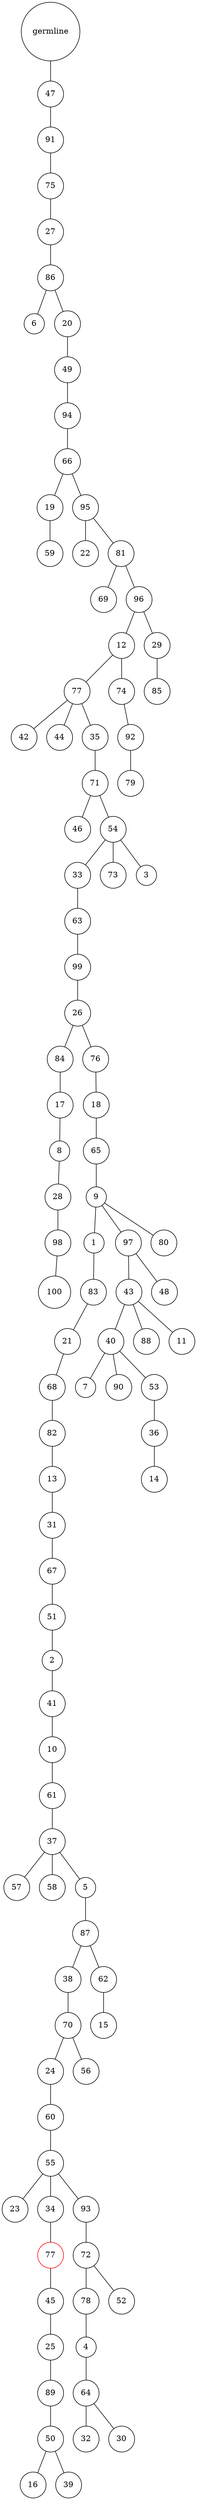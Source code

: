 graph {
	rankdir=UD;
	splines=line;
	node [shape=circle]
	"0x7feb5b4712b0" [label="germline"];
	"0x7feb5b4712e0" [label="47"];
	"0x7feb5b4712b0" -- "0x7feb5b4712e0" ;
	"0x7feb5b471310" [label="91"];
	"0x7feb5b4712e0" -- "0x7feb5b471310" ;
	"0x7feb5b471340" [label="75"];
	"0x7feb5b471310" -- "0x7feb5b471340" ;
	"0x7feb5b471370" [label="27"];
	"0x7feb5b471340" -- "0x7feb5b471370" ;
	"0x7feb5b4713a0" [label="86"];
	"0x7feb5b471370" -- "0x7feb5b4713a0" ;
	"0x7feb5b4713d0" [label="6"];
	"0x7feb5b4713a0" -- "0x7feb5b4713d0" ;
	"0x7feb5b471400" [label="20"];
	"0x7feb5b4713a0" -- "0x7feb5b471400" ;
	"0x7feb5b471430" [label="49"];
	"0x7feb5b471400" -- "0x7feb5b471430" ;
	"0x7feb5b471460" [label="94"];
	"0x7feb5b471430" -- "0x7feb5b471460" ;
	"0x7feb5b471490" [label="66"];
	"0x7feb5b471460" -- "0x7feb5b471490" ;
	"0x7feb5b4714c0" [label="19"];
	"0x7feb5b471490" -- "0x7feb5b4714c0" ;
	"0x7feb5b4714f0" [label="59"];
	"0x7feb5b4714c0" -- "0x7feb5b4714f0" ;
	"0x7feb5b471520" [label="95"];
	"0x7feb5b471490" -- "0x7feb5b471520" ;
	"0x7feb5b471550" [label="22"];
	"0x7feb5b471520" -- "0x7feb5b471550" ;
	"0x7feb5b471580" [label="81"];
	"0x7feb5b471520" -- "0x7feb5b471580" ;
	"0x7feb5b4715b0" [label="69"];
	"0x7feb5b471580" -- "0x7feb5b4715b0" ;
	"0x7feb5b4715e0" [label="96"];
	"0x7feb5b471580" -- "0x7feb5b4715e0" ;
	"0x7feb5b471610" [label="12"];
	"0x7feb5b4715e0" -- "0x7feb5b471610" ;
	"0x7feb5b471640" [label="77"];
	"0x7feb5b471610" -- "0x7feb5b471640" ;
	"0x7feb5b471670" [label="42"];
	"0x7feb5b471640" -- "0x7feb5b471670" ;
	"0x7feb5b4716a0" [label="44"];
	"0x7feb5b471640" -- "0x7feb5b4716a0" ;
	"0x7feb5b4716d0" [label="35"];
	"0x7feb5b471640" -- "0x7feb5b4716d0" ;
	"0x7feb5b471700" [label="71"];
	"0x7feb5b4716d0" -- "0x7feb5b471700" ;
	"0x7feb5b471730" [label="46"];
	"0x7feb5b471700" -- "0x7feb5b471730" ;
	"0x7feb5b471760" [label="54"];
	"0x7feb5b471700" -- "0x7feb5b471760" ;
	"0x7feb5b471790" [label="33"];
	"0x7feb5b471760" -- "0x7feb5b471790" ;
	"0x7feb5b4717c0" [label="63"];
	"0x7feb5b471790" -- "0x7feb5b4717c0" ;
	"0x7feb5b4717f0" [label="99"];
	"0x7feb5b4717c0" -- "0x7feb5b4717f0" ;
	"0x7feb5b471820" [label="26"];
	"0x7feb5b4717f0" -- "0x7feb5b471820" ;
	"0x7feb5b471850" [label="84"];
	"0x7feb5b471820" -- "0x7feb5b471850" ;
	"0x7feb5b471880" [label="17"];
	"0x7feb5b471850" -- "0x7feb5b471880" ;
	"0x7feb5b4718b0" [label="8"];
	"0x7feb5b471880" -- "0x7feb5b4718b0" ;
	"0x7feb5b4718e0" [label="28"];
	"0x7feb5b4718b0" -- "0x7feb5b4718e0" ;
	"0x7feb5b471910" [label="98"];
	"0x7feb5b4718e0" -- "0x7feb5b471910" ;
	"0x7feb5b471940" [label="100"];
	"0x7feb5b471910" -- "0x7feb5b471940" ;
	"0x7feb5b471970" [label="76"];
	"0x7feb5b471820" -- "0x7feb5b471970" ;
	"0x7feb5b4719a0" [label="18"];
	"0x7feb5b471970" -- "0x7feb5b4719a0" ;
	"0x7feb5b4719d0" [label="65"];
	"0x7feb5b4719a0" -- "0x7feb5b4719d0" ;
	"0x7feb5b471a00" [label="9"];
	"0x7feb5b4719d0" -- "0x7feb5b471a00" ;
	"0x7feb5b471a30" [label="1"];
	"0x7feb5b471a00" -- "0x7feb5b471a30" ;
	"0x7feb5b471a60" [label="83"];
	"0x7feb5b471a30" -- "0x7feb5b471a60" ;
	"0x7feb5b471a90" [label="21"];
	"0x7feb5b471a60" -- "0x7feb5b471a90" ;
	"0x7feb5b471ac0" [label="68"];
	"0x7feb5b471a90" -- "0x7feb5b471ac0" ;
	"0x7feb5b471af0" [label="82"];
	"0x7feb5b471ac0" -- "0x7feb5b471af0" ;
	"0x7feb5b471b20" [label="13"];
	"0x7feb5b471af0" -- "0x7feb5b471b20" ;
	"0x7feb5b471b50" [label="31"];
	"0x7feb5b471b20" -- "0x7feb5b471b50" ;
	"0x7feb5b471b80" [label="67"];
	"0x7feb5b471b50" -- "0x7feb5b471b80" ;
	"0x7feb5b471bb0" [label="51"];
	"0x7feb5b471b80" -- "0x7feb5b471bb0" ;
	"0x7feb5b471be0" [label="2"];
	"0x7feb5b471bb0" -- "0x7feb5b471be0" ;
	"0x7feb5b471c10" [label="41"];
	"0x7feb5b471be0" -- "0x7feb5b471c10" ;
	"0x7feb5b471c40" [label="10"];
	"0x7feb5b471c10" -- "0x7feb5b471c40" ;
	"0x7feb5b471c70" [label="61"];
	"0x7feb5b471c40" -- "0x7feb5b471c70" ;
	"0x7feb5b471ca0" [label="37"];
	"0x7feb5b471c70" -- "0x7feb5b471ca0" ;
	"0x7feb5b471cd0" [label="57"];
	"0x7feb5b471ca0" -- "0x7feb5b471cd0" ;
	"0x7feb5b471d00" [label="58"];
	"0x7feb5b471ca0" -- "0x7feb5b471d00" ;
	"0x7feb5b471d30" [label="5"];
	"0x7feb5b471ca0" -- "0x7feb5b471d30" ;
	"0x7feb5b471d60" [label="87"];
	"0x7feb5b471d30" -- "0x7feb5b471d60" ;
	"0x7feb5b471d90" [label="38"];
	"0x7feb5b471d60" -- "0x7feb5b471d90" ;
	"0x7feb5b471dc0" [label="70"];
	"0x7feb5b471d90" -- "0x7feb5b471dc0" ;
	"0x7feb5b471df0" [label="24"];
	"0x7feb5b471dc0" -- "0x7feb5b471df0" ;
	"0x7feb5b471e20" [label="60"];
	"0x7feb5b471df0" -- "0x7feb5b471e20" ;
	"0x7feb5b471e50" [label="55"];
	"0x7feb5b471e20" -- "0x7feb5b471e50" ;
	"0x7feb5b471e80" [label="23"];
	"0x7feb5b471e50" -- "0x7feb5b471e80" ;
	"0x7feb5b471eb0" [label="34"];
	"0x7feb5b471e50" -- "0x7feb5b471eb0" ;
	"0x7feb5b471ee0" [label="77",color="red"];
	"0x7feb5b471eb0" -- "0x7feb5b471ee0" ;
	"0x7feb5b471f10" [label="45"];
	"0x7feb5b471ee0" -- "0x7feb5b471f10" ;
	"0x7feb5b471f40" [label="25"];
	"0x7feb5b471f10" -- "0x7feb5b471f40" ;
	"0x7feb5b471f70" [label="89"];
	"0x7feb5b471f40" -- "0x7feb5b471f70" ;
	"0x7feb5b471fa0" [label="50"];
	"0x7feb5b471f70" -- "0x7feb5b471fa0" ;
	"0x7feb5b471fd0" [label="16"];
	"0x7feb5b471fa0" -- "0x7feb5b471fd0" ;
	"0x7feb5b474040" [label="39"];
	"0x7feb5b471fa0" -- "0x7feb5b474040" ;
	"0x7feb5b474070" [label="93"];
	"0x7feb5b471e50" -- "0x7feb5b474070" ;
	"0x7feb5b4740a0" [label="72"];
	"0x7feb5b474070" -- "0x7feb5b4740a0" ;
	"0x7feb5b4740d0" [label="78"];
	"0x7feb5b4740a0" -- "0x7feb5b4740d0" ;
	"0x7feb5b474100" [label="4"];
	"0x7feb5b4740d0" -- "0x7feb5b474100" ;
	"0x7feb5b474130" [label="64"];
	"0x7feb5b474100" -- "0x7feb5b474130" ;
	"0x7feb5b474160" [label="32"];
	"0x7feb5b474130" -- "0x7feb5b474160" ;
	"0x7feb5b474190" [label="30"];
	"0x7feb5b474130" -- "0x7feb5b474190" ;
	"0x7feb5b4741c0" [label="52"];
	"0x7feb5b4740a0" -- "0x7feb5b4741c0" ;
	"0x7feb5b4741f0" [label="56"];
	"0x7feb5b471dc0" -- "0x7feb5b4741f0" ;
	"0x7feb5b474220" [label="62"];
	"0x7feb5b471d60" -- "0x7feb5b474220" ;
	"0x7feb5b474250" [label="15"];
	"0x7feb5b474220" -- "0x7feb5b474250" ;
	"0x7feb5b474280" [label="97"];
	"0x7feb5b471a00" -- "0x7feb5b474280" ;
	"0x7feb5b4742b0" [label="43"];
	"0x7feb5b474280" -- "0x7feb5b4742b0" ;
	"0x7feb5b4742e0" [label="40"];
	"0x7feb5b4742b0" -- "0x7feb5b4742e0" ;
	"0x7feb5b474310" [label="7"];
	"0x7feb5b4742e0" -- "0x7feb5b474310" ;
	"0x7feb5b474340" [label="90"];
	"0x7feb5b4742e0" -- "0x7feb5b474340" ;
	"0x7feb5b474370" [label="53"];
	"0x7feb5b4742e0" -- "0x7feb5b474370" ;
	"0x7feb5b4743a0" [label="36"];
	"0x7feb5b474370" -- "0x7feb5b4743a0" ;
	"0x7feb5b4743d0" [label="14"];
	"0x7feb5b4743a0" -- "0x7feb5b4743d0" ;
	"0x7feb5b474400" [label="88"];
	"0x7feb5b4742b0" -- "0x7feb5b474400" ;
	"0x7feb5b474430" [label="11"];
	"0x7feb5b4742b0" -- "0x7feb5b474430" ;
	"0x7feb5b474460" [label="48"];
	"0x7feb5b474280" -- "0x7feb5b474460" ;
	"0x7feb5b474490" [label="80"];
	"0x7feb5b471a00" -- "0x7feb5b474490" ;
	"0x7feb5b4744c0" [label="73"];
	"0x7feb5b471760" -- "0x7feb5b4744c0" ;
	"0x7feb5b4744f0" [label="3"];
	"0x7feb5b471760" -- "0x7feb5b4744f0" ;
	"0x7feb5b474520" [label="74"];
	"0x7feb5b471610" -- "0x7feb5b474520" ;
	"0x7feb5b474550" [label="92"];
	"0x7feb5b474520" -- "0x7feb5b474550" ;
	"0x7feb5b474580" [label="79"];
	"0x7feb5b474550" -- "0x7feb5b474580" ;
	"0x7feb5b4745b0" [label="29"];
	"0x7feb5b4715e0" -- "0x7feb5b4745b0" ;
	"0x7feb5b4745e0" [label="85"];
	"0x7feb5b4745b0" -- "0x7feb5b4745e0" ;
}
